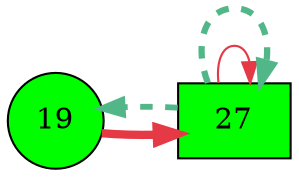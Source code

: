 digraph G{
rankdir=LR;
19 [style=filled, shape=circle, fillcolor="#00fe00", label="19"];
27 [style=filled, shape=box, fillcolor="#00fe00", label="27"];
19 -> 27 [color="#e63946",penwidth=4.00];
27 -> 27 [color="#e63946",penwidth=1.03];
27 -> 27 [color="#52b788",style=dashed,penwidth=3.00];
27 -> 19 [color="#52b788",style=dashed,penwidth=2.80];
}